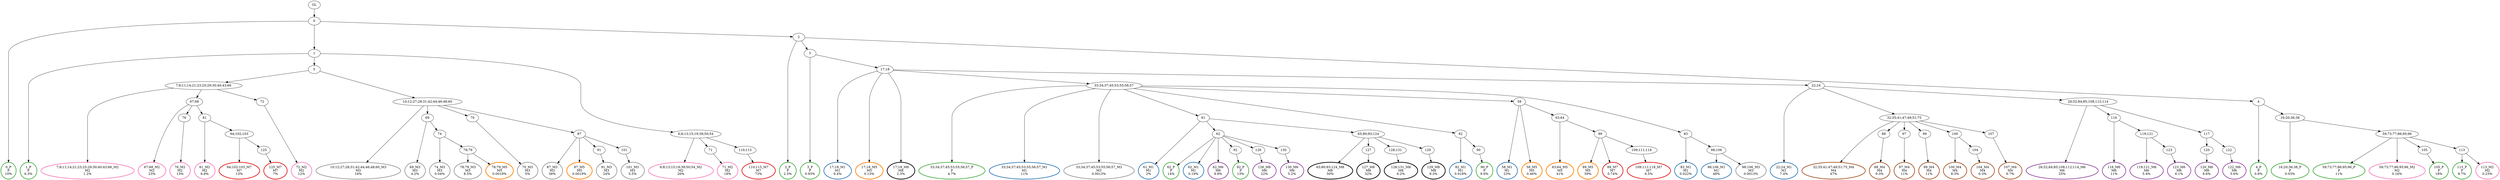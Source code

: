 digraph T {
	{
		rank=same
		133 [penwidth=3,colorscheme=set19,color=3,label="0_P\nP\n10%"]
		131 [penwidth=3,colorscheme=set19,color=3,label="1_P\nP\n6.3%"]
		129 [penwidth=3,colorscheme=set19,color=3,label="2_P\nP\n2.5%"]
		127 [penwidth=3,colorscheme=set19,color=3,label="3_P\nP\n0.93%"]
		124 [penwidth=3,colorscheme=set19,color=3,label="33;34;37;45;53;55;56;57_P\nP\n4.7%"]
		121 [penwidth=3,colorscheme=set19,color=3,label="62_P\nP\n14%"]
		119 [penwidth=3,colorscheme=set19,color=3,label="92_P\nP\n13%"]
		116 [penwidth=3,colorscheme=set19,color=3,label="90_P\nP\n9.6%"]
		114 [penwidth=3,colorscheme=set19,color=3,label="4_P\nP\n0.6%"]
		112 [penwidth=3,colorscheme=set19,color=3,label="16;20;36;38_P\nP\n0.03%"]
		110 [penwidth=3,colorscheme=set19,color=3,label="59;73;77;86;95;96_P\nP\n11%"]
		108 [penwidth=3,colorscheme=set19,color=3,label="105_P\nP\n18%"]
		106 [penwidth=3,colorscheme=set19,color=3,label="113_P\nP\n8.7%"]
		105 [penwidth=3,colorscheme=set19,color=2,label="17;18_M1\nM1\n9.4%"]
		103 [penwidth=3,colorscheme=set19,color=2,label="22;24_M1\nM1\n7.4%"]
		102 [penwidth=3,colorscheme=set19,color=2,label="33;34;37;45;53;55;56;57_M1\nM1\n11%"]
		100 [penwidth=3,colorscheme=set19,color=2,label="58_M1\nM1\n23%"]
		99 [penwidth=3,colorscheme=set19,color=2,label="61_M1\nM1\n2%"]
		98 [penwidth=3,colorscheme=set19,color=2,label="62_M1\nM1\n0.19%"]
		97 [penwidth=3,colorscheme=set19,color=2,label="82_M1\nM1\n0.018%"]
		95 [penwidth=3,colorscheme=set19,color=2,label="83_M1\nM1\n0.022%"]
		93 [penwidth=3,colorscheme=set19,color=2,label="98;106_M1\nM1\n48%"]
		90 [penwidth=3,colorscheme=set19,color=8,label="7;9;11;14;21;23;25;29;30;40;43;66_M2\nM2\n1.2%"]
		88 [penwidth=3,colorscheme=set19,color=8,label="67;68_M2\nM2\n23%"]
		86 [penwidth=3,colorscheme=set19,color=8,label="76_M2\nM2\n13%"]
		84 [penwidth=3,colorscheme=set19,color=8,label="81_M2\nM2\n6.8%"]
		82 [penwidth=3,colorscheme=set19,color=8,label="72_M2\nM2\n12%"]
		80 [penwidth=3,colorscheme=set19,color=8,label="6;8;13;15;19;39;50;54_M2\nM2\n26%"]
		78 [penwidth=3,colorscheme=set19,color=8,label="71_M2\nM2\n18%"]
		77 [penwidth=3,colorscheme=set19,color=8,label="59;73;77;86;95;96_M2\nM2\n0.16%"]
		76 [penwidth=3,colorscheme=set19,color=8,label="113_M2\nM2\n0.23%"]
		74 [penwidth=3,colorscheme=set19,color=9,label="10;12;27;28;31;42;44;46;48;60_M3\nM3\n16%"]
		72 [penwidth=3,colorscheme=set19,color=9,label="69_M3\nM3\n4.2%"]
		70 [penwidth=3,colorscheme=set19,color=9,label="74_M3\nM3\n0.04%"]
		68 [penwidth=3,colorscheme=set19,color=9,label="78;79_M3\nM3\n8.5%"]
		66 [penwidth=3,colorscheme=set19,color=9,label="70_M3\nM3\n5%"]
		64 [penwidth=3,colorscheme=set19,color=9,label="87_M3\nM3\n38%"]
		62 [penwidth=3,colorscheme=set19,color=9,label="91_M3\nM3\n24%"]
		60 [penwidth=3,colorscheme=set19,color=9,label="101_M3\nM3\n5.5%"]
		59 [penwidth=3,colorscheme=set19,color=9,label="33;34;37;45;53;55;56;57_M3\nM3\n0.0013%"]
		58 [penwidth=3,colorscheme=set19,color=9,label="98;106_M3\nM3\n0.0013%"]
		56 [penwidth=3,colorscheme=set19,color=7,label="32;35;41;47;49;51;75_M4\nM4\n47%"]
		54 [penwidth=3,colorscheme=set19,color=7,label="88_M4\nM4\n9.3%"]
		52 [penwidth=3,colorscheme=set19,color=7,label="97_M4\nM4\n11%"]
		50 [penwidth=3,colorscheme=set19,color=7,label="99_M4\nM4\n11%"]
		48 [penwidth=3,colorscheme=set19,color=7,label="100_M4\nM4\n8.3%"]
		46 [penwidth=3,colorscheme=set19,color=7,label="104_M4\nM4\n6.3%"]
		44 [penwidth=3,colorscheme=set19,color=7,label="107_M4\nM4\n6.7%"]
		43 [penwidth=3,colorscheme=set19,color=5,label="78;79_M5\nM5\n0.0019%"]
		42 [penwidth=3,colorscheme=set19,color=5,label="87_M5\nM5\n0.0019%"]
		41 [penwidth=3,colorscheme=set19,color=5,label="17;18_M5\nM5\n0.13%"]
		40 [penwidth=3,colorscheme=set19,color=5,label="58_M5\nM5\n0.46%"]
		38 [penwidth=3,colorscheme=set19,color=5,label="63;64_M5\nM5\n41%"]
		36 [penwidth=3,colorscheme=set19,color=5,label="89_M5\nM5\n59%"]
		34 [penwidth=3,colorscheme=set19,color=4,label="26;52;84;85;108;112;114_M6\nM6\n25%"]
		32 [penwidth=3,colorscheme=set19,color=4,label="116_M6\nM6\n11%"]
		30 [penwidth=3,colorscheme=set19,color=4,label="119;121_M6\nM6\n5.4%"]
		28 [penwidth=3,colorscheme=set19,color=4,label="123_M6\nM6\n6.1%"]
		25 [penwidth=3,colorscheme=set19,color=4,label="120_M6\nM6\n8.6%"]
		23 [penwidth=3,colorscheme=set19,color=4,label="122_M6\nM6\n5.6%"]
		22 [penwidth=3,colorscheme=set19,color=4,label="62_M6\nM6\n9.8%"]
		20 [penwidth=3,colorscheme=set19,color=4,label="126_M6\nM6\n22%"]
		18 [penwidth=3,colorscheme=set19,color=4,label="130_M6\nM6\n5.2%"]
		16 [penwidth=3,colorscheme=set19,color=1,label="94;102;103_M7\nM7\n13%"]
		14 [penwidth=3,colorscheme=set19,color=1,label="125_M7\nM7\n7%"]
		12 [penwidth=3,colorscheme=set19,color=1,label="110;115_M7\nM7\n73%"]
		11 [penwidth=3,colorscheme=set19,color=1,label="89_M7\nM7\n0.74%"]
		9 [penwidth=3,colorscheme=set19,color=1,label="109;111;118_M7\nM7\n6.5%"]
		8 [penwidth=3,colorscheme=set19,color=10,label="17;18_M8\nM8\n2.3%"]
		6 [penwidth=3,colorscheme=set19,color=10,label="65;80;93;124_M8\nM8\n50%"]
		4 [penwidth=3,colorscheme=set19,color=10,label="127_M8\nM8\n32%"]
		2 [penwidth=3,colorscheme=set19,color=10,label="128;131_M8\nM8\n6.2%"]
		0 [penwidth=3,colorscheme=set19,color=10,label="129_M8\nM8\n9.3%"]
	}
	135 [label="GL"]
	134 [label="0"]
	132 [label="1"]
	130 [label="2"]
	128 [label="3"]
	126 [label="17;18"]
	125 [label="33;34;37;45;53;55;56;57"]
	123 [label="61"]
	122 [label="62"]
	120 [label="92"]
	118 [label="82"]
	117 [label="90"]
	115 [label="4"]
	113 [label="16;20;36;38"]
	111 [label="59;73;77;86;95;96"]
	109 [label="105"]
	107 [label="113"]
	104 [label="22;24"]
	101 [label="58"]
	96 [label="83"]
	94 [label="98;106"]
	92 [label="5"]
	91 [label="7;9;11;14;21;23;25;29;30;40;43;66"]
	89 [label="67;68"]
	87 [label="76"]
	85 [label="81"]
	83 [label="72"]
	81 [label="6;8;13;15;19;39;50;54"]
	79 [label="71"]
	75 [label="10;12;27;28;31;42;44;46;48;60"]
	73 [label="69"]
	71 [label="74"]
	69 [label="78;79"]
	67 [label="70"]
	65 [label="87"]
	63 [label="91"]
	61 [label="101"]
	57 [label="32;35;41;47;49;51;75"]
	55 [label="88"]
	53 [label="97"]
	51 [label="99"]
	49 [label="100"]
	47 [label="104"]
	45 [label="107"]
	39 [label="63;64"]
	37 [label="89"]
	35 [label="26;52;84;85;108;112;114"]
	33 [label="116"]
	31 [label="119;121"]
	29 [label="123"]
	27 [label="117"]
	26 [label="120"]
	24 [label="122"]
	21 [label="126"]
	19 [label="130"]
	17 [label="94;102;103"]
	15 [label="125"]
	13 [label="110;115"]
	10 [label="109;111;118"]
	7 [label="65;80;93;124"]
	5 [label="127"]
	3 [label="128;131"]
	1 [label="129"]
	135 -> 134
	134 -> 133
	134 -> 132
	134 -> 130
	132 -> 131
	132 -> 92
	132 -> 81
	130 -> 129
	130 -> 128
	130 -> 115
	128 -> 127
	128 -> 126
	126 -> 125
	126 -> 105
	126 -> 104
	126 -> 41
	126 -> 8
	125 -> 124
	125 -> 123
	125 -> 118
	125 -> 102
	125 -> 101
	125 -> 96
	125 -> 59
	123 -> 122
	123 -> 99
	123 -> 7
	122 -> 121
	122 -> 120
	122 -> 98
	122 -> 22
	122 -> 21
	122 -> 19
	120 -> 119
	118 -> 117
	118 -> 97
	117 -> 116
	115 -> 114
	115 -> 113
	113 -> 112
	113 -> 111
	111 -> 110
	111 -> 109
	111 -> 107
	111 -> 77
	109 -> 108
	107 -> 106
	107 -> 76
	104 -> 103
	104 -> 57
	104 -> 35
	101 -> 100
	101 -> 40
	101 -> 39
	96 -> 95
	96 -> 94
	94 -> 93
	94 -> 58
	92 -> 91
	92 -> 75
	91 -> 90
	91 -> 89
	91 -> 83
	89 -> 88
	89 -> 87
	89 -> 85
	87 -> 86
	85 -> 84
	85 -> 17
	83 -> 82
	81 -> 80
	81 -> 79
	81 -> 13
	79 -> 78
	75 -> 74
	75 -> 73
	75 -> 67
	75 -> 65
	73 -> 72
	73 -> 71
	71 -> 70
	71 -> 69
	69 -> 68
	69 -> 43
	67 -> 66
	65 -> 64
	65 -> 63
	65 -> 61
	65 -> 42
	63 -> 62
	61 -> 60
	57 -> 56
	57 -> 55
	57 -> 53
	57 -> 51
	57 -> 49
	57 -> 45
	55 -> 54
	53 -> 52
	51 -> 50
	49 -> 48
	49 -> 47
	47 -> 46
	45 -> 44
	39 -> 38
	39 -> 37
	37 -> 36
	37 -> 11
	37 -> 10
	35 -> 34
	35 -> 33
	35 -> 27
	33 -> 32
	33 -> 31
	31 -> 30
	31 -> 29
	29 -> 28
	27 -> 26
	27 -> 24
	26 -> 25
	24 -> 23
	21 -> 20
	19 -> 18
	17 -> 16
	17 -> 15
	15 -> 14
	13 -> 12
	10 -> 9
	7 -> 6
	7 -> 5
	7 -> 3
	7 -> 1
	5 -> 4
	3 -> 2
	1 -> 0
}
